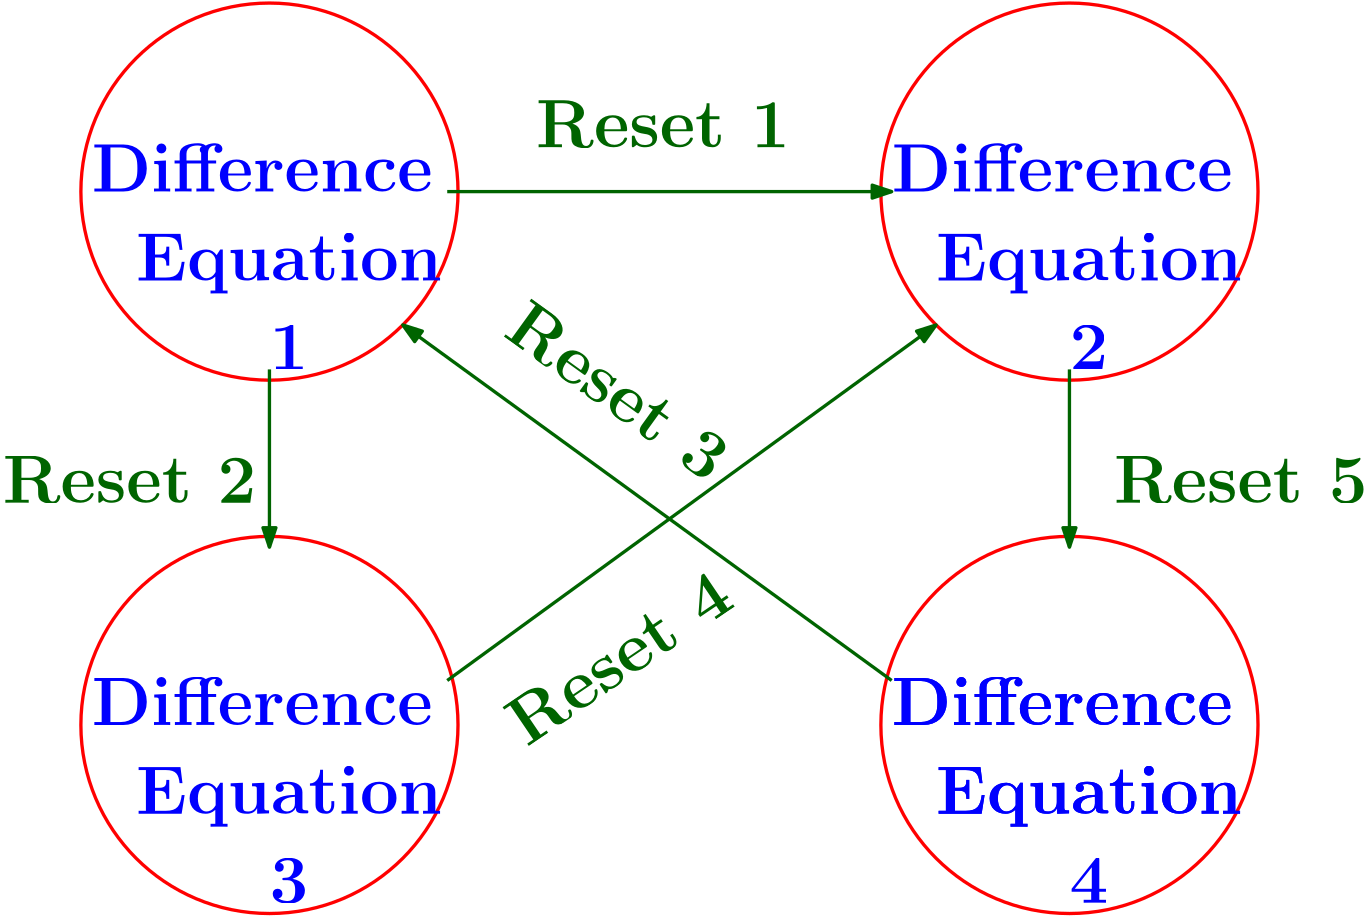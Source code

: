 <?xml version="1.0"?>
<!DOCTYPE ipe SYSTEM "ipe.dtd">
<ipe version="70206" creator="Ipe 7.2.7">
<info created="D:20170827101828" modified="D:20170829112908"/>
<preamble>\usepackage{bm}</preamble>
<ipestyle name="basic">
<symbol name="arrow/arc(spx)">
<path stroke="sym-stroke" fill="sym-stroke" pen="sym-pen">
0 0 m
-1 0.333 l
-1 -0.333 l
h
</path>
</symbol>
<symbol name="arrow/farc(spx)">
<path stroke="sym-stroke" fill="white" pen="sym-pen">
0 0 m
-1 0.333 l
-1 -0.333 l
h
</path>
</symbol>
<symbol name="arrow/ptarc(spx)">
<path stroke="sym-stroke" fill="sym-stroke" pen="sym-pen">
0 0 m
-1 0.333 l
-0.8 0 l
-1 -0.333 l
h
</path>
</symbol>
<symbol name="arrow/fptarc(spx)">
<path stroke="sym-stroke" fill="white" pen="sym-pen">
0 0 m
-1 0.333 l
-0.8 0 l
-1 -0.333 l
h
</path>
</symbol>
<symbol name="mark/circle(sx)" transformations="translations">
<path fill="sym-stroke">
0.6 0 0 0.6 0 0 e
0.4 0 0 0.4 0 0 e
</path>
</symbol>
<symbol name="mark/disk(sx)" transformations="translations">
<path fill="sym-stroke">
0.6 0 0 0.6 0 0 e
</path>
</symbol>
<symbol name="mark/fdisk(sfx)" transformations="translations">
<group>
<path fill="sym-fill">
0.5 0 0 0.5 0 0 e
</path>
<path fill="sym-stroke" fillrule="eofill">
0.6 0 0 0.6 0 0 e
0.4 0 0 0.4 0 0 e
</path>
</group>
</symbol>
<symbol name="mark/box(sx)" transformations="translations">
<path fill="sym-stroke" fillrule="eofill">
-0.6 -0.6 m
0.6 -0.6 l
0.6 0.6 l
-0.6 0.6 l
h
-0.4 -0.4 m
0.4 -0.4 l
0.4 0.4 l
-0.4 0.4 l
h
</path>
</symbol>
<symbol name="mark/square(sx)" transformations="translations">
<path fill="sym-stroke">
-0.6 -0.6 m
0.6 -0.6 l
0.6 0.6 l
-0.6 0.6 l
h
</path>
</symbol>
<symbol name="mark/fsquare(sfx)" transformations="translations">
<group>
<path fill="sym-fill">
-0.5 -0.5 m
0.5 -0.5 l
0.5 0.5 l
-0.5 0.5 l
h
</path>
<path fill="sym-stroke" fillrule="eofill">
-0.6 -0.6 m
0.6 -0.6 l
0.6 0.6 l
-0.6 0.6 l
h
-0.4 -0.4 m
0.4 -0.4 l
0.4 0.4 l
-0.4 0.4 l
h
</path>
</group>
</symbol>
<symbol name="mark/cross(sx)" transformations="translations">
<group>
<path fill="sym-stroke">
-0.43 -0.57 m
0.57 0.43 l
0.43 0.57 l
-0.57 -0.43 l
h
</path>
<path fill="sym-stroke">
-0.43 0.57 m
0.57 -0.43 l
0.43 -0.57 l
-0.57 0.43 l
h
</path>
</group>
</symbol>
<symbol name="arrow/fnormal(spx)">
<path stroke="sym-stroke" fill="white" pen="sym-pen">
0 0 m
-1 0.333 l
-1 -0.333 l
h
</path>
</symbol>
<symbol name="arrow/pointed(spx)">
<path stroke="sym-stroke" fill="sym-stroke" pen="sym-pen">
0 0 m
-1 0.333 l
-0.8 0 l
-1 -0.333 l
h
</path>
</symbol>
<symbol name="arrow/fpointed(spx)">
<path stroke="sym-stroke" fill="white" pen="sym-pen">
0 0 m
-1 0.333 l
-0.8 0 l
-1 -0.333 l
h
</path>
</symbol>
<symbol name="arrow/linear(spx)">
<path stroke="sym-stroke" pen="sym-pen">
-1 0.333 m
0 0 l
-1 -0.333 l
</path>
</symbol>
<symbol name="arrow/fdouble(spx)">
<path stroke="sym-stroke" fill="white" pen="sym-pen">
0 0 m
-1 0.333 l
-1 -0.333 l
h
-1 0 m
-2 0.333 l
-2 -0.333 l
h
</path>
</symbol>
<symbol name="arrow/double(spx)">
<path stroke="sym-stroke" fill="sym-stroke" pen="sym-pen">
0 0 m
-1 0.333 l
-1 -0.333 l
h
-1 0 m
-2 0.333 l
-2 -0.333 l
h
</path>
</symbol>
<pen name="heavier" value="0.8"/>
<pen name="fat" value="1.2"/>
<pen name="ultrafat" value="2"/>
<symbolsize name="large" value="5"/>
<symbolsize name="small" value="2"/>
<symbolsize name="tiny" value="1.1"/>
<arrowsize name="large" value="10"/>
<arrowsize name="small" value="5"/>
<arrowsize name="tiny" value="3"/>
<color name="red" value="1 0 0"/>
<color name="green" value="0 1 0"/>
<color name="blue" value="0 0 1"/>
<color name="yellow" value="1 1 0"/>
<color name="orange" value="1 0.647 0"/>
<color name="gold" value="1 0.843 0"/>
<color name="purple" value="0.627 0.125 0.941"/>
<color name="gray" value="0.745"/>
<color name="brown" value="0.647 0.165 0.165"/>
<color name="navy" value="0 0 0.502"/>
<color name="pink" value="1 0.753 0.796"/>
<color name="seagreen" value="0.18 0.545 0.341"/>
<color name="turquoise" value="0.251 0.878 0.816"/>
<color name="violet" value="0.933 0.51 0.933"/>
<color name="darkblue" value="0 0 0.545"/>
<color name="darkcyan" value="0 0.545 0.545"/>
<color name="darkgray" value="0.663"/>
<color name="darkgreen" value="0 0.392 0"/>
<color name="darkmagenta" value="0.545 0 0.545"/>
<color name="darkorange" value="1 0.549 0"/>
<color name="darkred" value="0.545 0 0"/>
<color name="lightblue" value="0.678 0.847 0.902"/>
<color name="lightcyan" value="0.878 1 1"/>
<color name="lightgray" value="0.827"/>
<color name="lightgreen" value="0.565 0.933 0.565"/>
<color name="lightyellow" value="1 1 0.878"/>
<dashstyle name="dashed" value="[4] 0"/>
<dashstyle name="dotted" value="[1 3] 0"/>
<dashstyle name="dash dotted" value="[4 2 1 2] 0"/>
<dashstyle name="dash dot dotted" value="[4 2 1 2 1 2] 0"/>
<textsize name="large" value="\large"/>
<textsize name="Large" value="\Large"/>
<textsize name="LARGE" value="\LARGE"/>
<textsize name="huge" value="\huge"/>
<textsize name="Huge" value="\Huge"/>
<textsize name="small" value="\small"/>
<textsize name="footnote" value="\footnotesize"/>
<textsize name="tiny" value="\tiny"/>
<textstyle name="center" begin="\begin{center}" end="\end{center}"/>
<textstyle name="itemize" begin="\begin{itemize}" end="\end{itemize}"/>
<textstyle name="item" begin="\begin{itemize}\item{}" end="\end{itemize}"/>
<gridsize name="4 pts" value="4"/>
<gridsize name="8 pts (~3 mm)" value="8"/>
<gridsize name="16 pts (~6 mm)" value="16"/>
<gridsize name="32 pts (~12 mm)" value="32"/>
<gridsize name="10 pts (~3.5 mm)" value="10"/>
<gridsize name="20 pts (~7 mm)" value="20"/>
<gridsize name="14 pts (~5 mm)" value="14"/>
<gridsize name="28 pts (~10 mm)" value="28"/>
<gridsize name="56 pts (~20 mm)" value="56"/>
<anglesize name="90 deg" value="90"/>
<anglesize name="60 deg" value="60"/>
<anglesize name="45 deg" value="45"/>
<anglesize name="30 deg" value="30"/>
<anglesize name="22.5 deg" value="22.5"/>
<opacity name="10%" value="0.1"/>
<opacity name="30%" value="0.3"/>
<opacity name="50%" value="0.5"/>
<opacity name="75%" value="0.75"/>
<tiling name="falling" angle="-60" step="4" width="1"/>
<tiling name="rising" angle="30" step="4" width="1"/>
</ipestyle>
<page>
<layer name="alpha"/>
<view layers="alpha" active="alpha"/>
<path layer="alpha" matrix="1 0 0 1 0 128" stroke="red" pen="fat">
67.8823 0 0 67.8823 128 576 e
</path>
<path matrix="1 0 0 1 288 128" stroke="red" pen="fat">
67.8823 0 0 67.8823 128 576 e
</path>
<path matrix="1 0 0 1 0 -64" stroke="red" pen="fat">
67.8823 0 0 67.8823 128 576 e
</path>
<path matrix="1 0 0 1 288 -64" stroke="red" pen="fat">
67.8823 0 0 67.8823 128 576 e
</path>
<path stroke="darkgreen" pen="fat" arrow="normal/normal">
192 528 m
368 656 l
</path>
<path stroke="darkgreen" pen="fat" arrow="normal/normal">
192 704 m
352 704 l
</path>
<path stroke="darkgreen" pen="fat" arrow="normal/normal">
416 640 m
416 576 l
</path>
<path stroke="darkgreen" pen="fat" arrow="normal/normal">
128 640 m
128 576 l
</path>
<path stroke="darkgreen" pen="fat" arrow="normal/normal">
352 528 m
176 656 l
</path>
<text matrix="1 0 0 1 -16 -32" transformations="translations" pos="80 736" stroke="blue" type="label" width="122.831" height="17.213" depth="0" valign="baseline" size="Huge">{\bf Difference}</text>
<text matrix="1 0 0 1 0 -32" transformations="translations" pos="80 704" stroke="blue" type="label" width="110.093" height="17.213" depth="4.82" valign="baseline" size="Huge">{\bf Equation}</text>
<text matrix="1 0 0 1 272 -32" transformations="translations" pos="80 736" stroke="blue" type="label" width="122.831" height="17.213" depth="0" valign="baseline" size="Huge">{\bf Difference}</text>
<text matrix="1 0 0 1 288 -32" transformations="translations" pos="80 704" stroke="blue" type="label" width="110.093" height="17.213" depth="4.82" valign="baseline" size="Huge">{\bf Equation}</text>
<text matrix="1 0 0 1 -16 -224" transformations="translations" pos="80 736" stroke="blue" type="label" width="122.831" height="17.213" depth="0" valign="baseline" size="Huge">{\bf Difference}</text>
<text matrix="1 0 0 1 0 -224" transformations="translations" pos="80 704" stroke="blue" type="label" width="110.093" height="17.213" depth="4.82" valign="baseline" size="Huge">{\bf Equation}</text>
<text matrix="1 0 0 1 272 -224" transformations="translations" pos="80 736" stroke="blue" type="label" width="122.831" height="17.213" depth="0" valign="baseline" size="Huge">{\bf Difference}</text>
<text matrix="1 0 0 1 288 -224" transformations="translations" pos="80 704" stroke="blue" type="label" width="110.093" height="17.213" depth="4.82" valign="baseline" size="Huge">{\bf Equation}</text>
<text matrix="1 0 0 1 272 -224" transformations="translations" pos="80 736" stroke="blue" type="label" width="122.831" height="17.213" depth="0" valign="baseline" size="Huge">{\bf Difference}</text>
<text matrix="1 0 0 1 288 -224" transformations="translations" pos="80 704" stroke="blue" type="label" width="110.093" height="17.213" depth="4.82" valign="baseline" size="Huge">{\bf Equation}</text>
<text matrix="1 0 0 1 16 -16" transformations="translations" pos="112 656" stroke="blue" type="label" width="13.943" height="15.974" depth="0" valign="baseline" size="Huge" style="math">{\bm 1}</text>
<text matrix="1 0 0 1 304 -16" transformations="translations" pos="112 656" stroke="blue" type="label" width="13.943" height="15.974" depth="0" valign="baseline" size="Huge" style="math">{\bm 2}</text>
<text matrix="1 0 0 1 16 -208" transformations="translations" pos="112 656" stroke="blue" type="label" width="13.943" height="15.974" depth="0" valign="baseline" size="Huge" style="math">{\bm 3}</text>
<text matrix="1 0 0 1 304 -208" transformations="translations" pos="112 656" stroke="blue" type="label" width="13.943" height="15.974" depth="0" valign="baseline" size="Huge" style="math">{\bm 4}</text>
<text matrix="1 0 0 1 0 -16" pos="224 736" stroke="darkgreen" type="label" width="91.328" height="17.007" depth="0" valign="baseline" size="Huge">{\bf Reset 1}</text>
<text matrix="1 0 0 1 -192 -144" pos="224 736" stroke="darkgreen" type="label" width="91.328" height="17.007" depth="0" valign="baseline" size="Huge">{\bf Reset 2}</text>
<text matrix="0.81105 -0.584977 0.584977 0.81105 -400.564 186.421" pos="224 736" stroke="darkgreen" type="label" width="91.328" height="17.007" depth="0" valign="baseline" size="Huge">{\bf Reset 3}</text>
<text matrix="0.828093 0.560591 -0.560591 0.828093 447.72 -231.186" pos="224 736" stroke="darkgreen" type="label" width="91.328" height="17.007" depth="0" valign="baseline" size="Huge">{\bf Reset 4}</text>
<text matrix="1 0 0 1 208 -144" pos="224 736" stroke="darkgreen" type="label" width="91.328" height="17.007" depth="0" valign="baseline" size="Huge">{\bf Reset 5}</text>
</page>
<page>
<layer name="alpha"/>
<view layers="alpha" active="alpha"/>
<text layer="alpha" matrix="1 0 0 1 64 -48" pos="128 640" stroke="navy" type="label" width="203.917" height="18.587" depth="6.2" valign="baseline" size="Huge" style="math">\bm{(Q,~S,~A~,U~,E)}</text>
<path matrix="1.5 0 0 1 -120 0" stroke="black" arrow="normal/normal">
208 592 m
112 544 l
</path>
<text matrix="1 0 0 1 -96 0" pos="48 528" stroke="navy" type="label" width="116.445" height="17.213" depth="0" valign="baseline" size="Huge">{\bf Locations}</text>
<text matrix="1 0 0 1 -128 -32" pos="176 512" stroke="navy" type="label" width="145.876" height="17.213" depth="4.82" valign="baseline" size="Huge">{\bf Staying sets}</text>
<text matrix="1 0 0 1 -16 -16" pos="240 544" stroke="navy" type="label" width="86.956" height="17.213" depth="0" valign="baseline" size="Huge">{\bf Linear }</text>
<text matrix="1 0 0 1 -48 -16" pos="240 528" stroke="navy" type="label" width="180.951" height="17.213" depth="0" valign="baseline" size="Huge">{\bf tranformations}</text>
<text matrix="1 0 0 1 32 -32" pos="368 528" stroke="navy" type="label" width="105.044" height="17.213" depth="0" valign="baseline" size="Huge">{\bf Additive}</text>
<text matrix="1 0 0 1 0 -32" pos="384 512" stroke="navy" type="label" width="122.567" height="17.006" depth="4.82" valign="baseline" size="Huge">{\bf Input sets}</text>
<text matrix="1 0 0 1 48 0" pos="432 544" stroke="navy" type="label" width="71.461" height="17.213" depth="4.82" valign="baseline" size="Huge">{\bf Edges}</text>
<path matrix="2 0 0 1.2 -224 -118.4" stroke="black" arrow="normal/normal">
240 592 m
160 512 l
</path>
<path stroke="black" arrow="normal/normal">
320 592 m
400 512 l
</path>
<path matrix="1.6 0 0 1 -220.8 0" stroke="black" arrow="normal/normal">
368 592 m
448 560 l
</path>
<path stroke="black" arrow="normal/normal">
288 592 m
272 544 l
</path>
</page>
<page>
<layer name="alpha"/>
<view layers="alpha" active="alpha"/>
<path layer="alpha" stroke="lightblue" fill="lightblue" pen="fat">
128 592
256 608
352 576
352 480
288 400
16 464 u
</path>
<text matrix="1 0 0 1 -160 -64" pos="256 560" stroke="red" type="label" width="94.965" height="18.587" depth="6.2" valign="baseline" size="Huge" style="math">\bm{x(t+1)}</text>
<use matrix="1 0 0 1 -112 -16" name="mark/disk(sx)" pos="256 544" size="large" stroke="red"/>
<path stroke="blue" pen="ultrafat">
128 608
144 640
352 608
400 496
432 400
-64 432 u
</path>
<path stroke="yellow" fill="yellow">
240 560 m
240 512 l
304 512 l
304 560 l
h
</path>
<path stroke="black" fill="black" arrow="normal/normal">
256 608 m
368 624 l
</path>
<text transformations="translations" pos="368 624" stroke="black" type="label" width="78.486" height="14.349" depth="0" valign="baseline" size="huge">{\bf Safe set}</text>
<path stroke="black" fill="black" arrow="normal/normal">
320 560 m
400 576 l
</path>
<text transformations="translations" pos="400 576" stroke="black" type="label" width="179.718" height="14.349" depth="0" valign="baseline" size="huge">{\bf Positive Invariant}</text>
<path stroke="black" fill="black" arrow="normal/normal">
288 528 m
432 480 l
</path>
<text transformations="translations" pos="432 480" stroke="black" type="label" width="97.846" height="14.349" depth="0" valign="baseline" size="huge">{\bf Initial set}</text>
<text matrix="1 0 0 1 0 -16" pos="256 560" stroke="red" type="label" width="48.317" height="18.587" depth="6.2" valign="baseline" size="Huge" style="math">\bm{x(t)}</text>
<use matrix="1 0 0 1 0 -16" name="mark/disk(sx)" pos="256 544" size="large" stroke="red"/>
<path stroke="black" fill="black" arrow="normal/normal">
256 528 m
144 528 l
</path>
</page>
<page>
<layer name="alpha"/>
<view layers="alpha" active="alpha"/>
<path layer="alpha" matrix="1 0 0 1 16 64" stroke="lightblue" fill="lightblue" pen="fat">
128 592
256 608
352 576
352 480
288 400
16 464 u
</path>
<text matrix="1 0 0 1 -144 0" pos="256 560" stroke="red" type="label" width="94.965" height="18.587" depth="6.2" valign="baseline" size="Huge" style="math">\bm{x(t+1)}</text>
<use matrix="1 0 0 1 -96 48" name="mark/disk(sx)" pos="256 544" size="large" stroke="red"/>
<path matrix="1 0 0 1 16 64" stroke="white" pen="ultrafat">
128 608
144 640
352 608
400 496
432 400
-64 432 u
</path>
<path matrix="1 0 0 1 16 64" stroke="lightblue" fill="lightblue">
240 560 m
240 512 l
304 512 l
304 560 l
h
</path>
<path matrix="1 0 0 1 16 64" stroke="white" fill="white" arrow="normal/normal">
256 608 m
368 624 l
</path>
<text matrix="1 0 0 1 16 64" transformations="translations" pos="368 624" stroke="white" type="label" width="78.486" height="14.349" depth="0" valign="baseline" size="huge">{\bf Safe set}</text>
<path matrix="1 0 0 1 16 64" stroke="white" fill="black" arrow="normal/normal">
320 560 m
400 576 l
</path>
<text matrix="1 0 0 1 16 64" transformations="translations" pos="400 576" stroke="white" type="label" width="179.718" height="14.349" depth="0" valign="baseline" size="huge">{\bf Positive Invariant}</text>
<path matrix="1 0 0 1 16 64" stroke="white" fill="black" arrow="normal/normal">
288 528 m
432 480 l
</path>
<text matrix="1 0 0 1 16 64" transformations="translations" pos="432 480" stroke="white" type="label" width="97.846" height="14.349" depth="0" valign="baseline" size="huge">{\bf Initial set}</text>
<text matrix="1 0 0 1 16 48" pos="256 560" stroke="red" type="label" width="48.317" height="18.587" depth="6.2" valign="baseline" size="Huge" style="math">\bm{x(t)}</text>
<use matrix="1 0 0 1 16 48" name="mark/disk(sx)" pos="256 544" size="large" stroke="red"/>
<path matrix="1 0 0 1 16 64" stroke="black" fill="black" arrow="normal/normal">
256 528 m
144 528 l
</path>
</page>
<page>
<layer name="alpha"/>
<view layers="alpha" active="alpha"/>
<text layer="alpha" matrix="1 0 0 1 32 -112" pos="96 592" stroke="blue" type="label" width="360.56" height="18.586" depth="7.74" valign="baseline" size="Huge" style="math">\bm{x(t+1) = A_qx(t)+u}$: $\bm{u\in U_q}</text>
<text matrix="1 0 0 1 80 -128" pos="128 560" stroke="blue" type="label" width="174.783" height="18.587" depth="6.2" valign="baseline" size="Huge" style="math">\bm{q(t+1)=q(t)}</text>
<text matrix="1 0 0 1 -16 -112" pos="192 640" stroke="blue" type="label" width="244.401" height="18.585" depth="12.13" valign="baseline" size="Huge" style="math">\bm{x(t+1),x(t)\in S_{q(t)}}</text>
<path matrix="1.54583 0 0 0.709582 -85.3227 138.733" stroke="red" pen="fat">
128.996 0 0 128.996 256 496 e
</path>
</page>
<page>
<layer name="alpha"/>
<view layers="alpha" active="alpha"/>
<text layer="alpha" matrix="1 0 0 1 160 -112" pos="128 640" stroke="blue" type="label" width="118.506" height="18.587" depth="6.2" valign="baseline" size="Huge" style="math">\bm{x(t)\in G_\sigma}</text>
<text matrix="1 0 0 1 144 -128" pos="112 624" stroke="blue" type="label" width="366.5" height="18.587" depth="6.2" valign="baseline" size="Huge" style="math">\bm{x(t+1)=A_\sigma x(t) + u}$: $\bm{u\in U_\sigma}</text>
<path matrix="1 0 0 1 16 16" stroke="red" pen="fat">
48 0 0 48 224 576 e
</path>
<path matrix="1 0 0 1 16 -160" stroke="red" pen="fat">
48 0 0 48 224 576 e
</path>
<text pos="224 592" stroke="blue" type="label" width="46.338" height="18.587" depth="6.2" valign="baseline" size="Huge" style="math">\bm{q(t)}</text>
<text matrix="1 0 0 1 -32 -176" pos="224 592" stroke="blue" type="label" width="92.986" height="18.587" depth="6.2" valign="baseline" size="Huge" style="math">\bm{q(t+1)}</text>
<path stroke="darkgreen" pen="fat" arrow="normal/normal">
240 544 m
240 464 l
</path>
<text pos="320 416" stroke="black" type="label" width="227.539" height="17.213" depth="0" valign="baseline" size="Huge">{\bf Discrete transition}</text>
</page>
</ipe>
